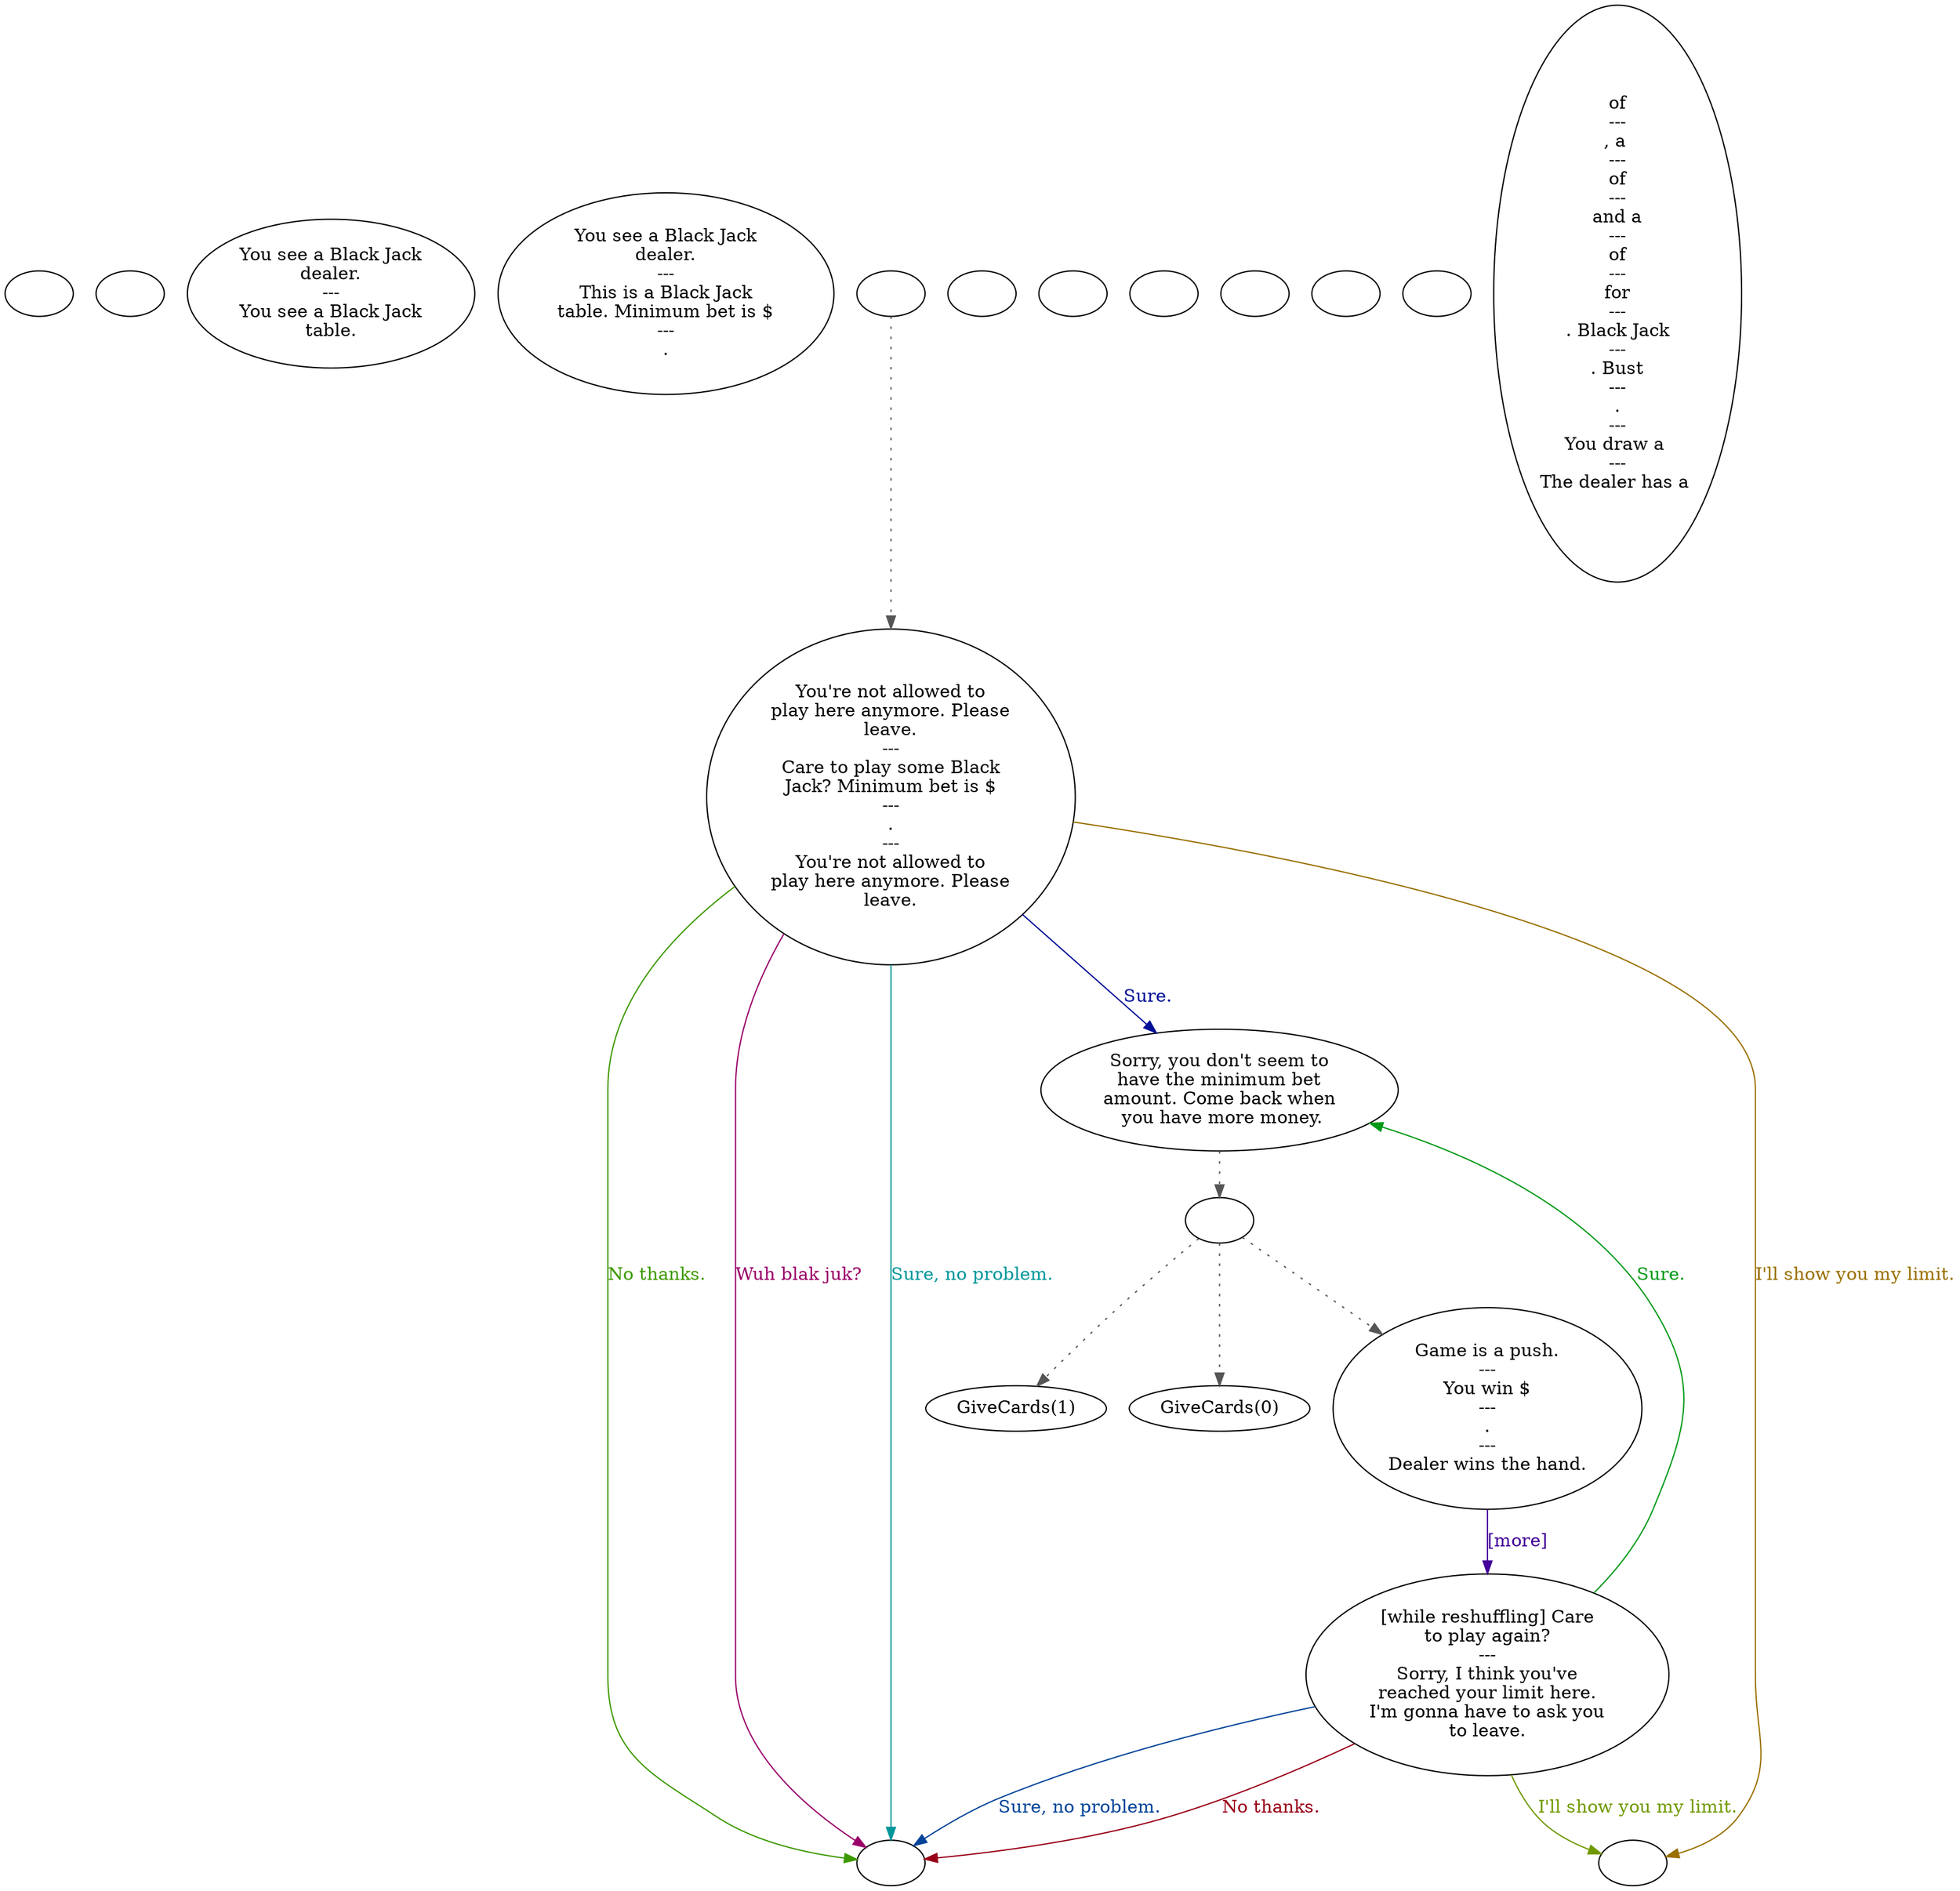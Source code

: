 digraph ziBlkJck {
  "checkPartyMembersNearDoor" [style=filled       fillcolor="#FFFFFF"       color="#000000"]
  "checkPartyMembersNearDoor" [label=""]
  "start" [style=filled       fillcolor="#FFFFFF"       color="#000000"]
  "start" [label=""]
  "look_at_p_proc" [style=filled       fillcolor="#FFFFFF"       color="#000000"]
  "look_at_p_proc" [label="You see a Black Jack\ndealer.\n---\nYou see a Black Jack\ntable."]
  "description_p_proc" [style=filled       fillcolor="#FFFFFF"       color="#000000"]
  "description_p_proc" [label="You see a Black Jack\ndealer.\n---\nThis is a Black Jack\ntable. Minimum bet is $\n---\n."]
  "talk_p_proc" [style=filled       fillcolor="#FFFFFF"       color="#000000"]
  "talk_p_proc" -> "Node000" [style=dotted color="#555555"]
  "talk_p_proc" [label=""]
  "pickup_p_proc" [style=filled       fillcolor="#FFFFFF"       color="#000000"]
  "pickup_p_proc" [label=""]
  "timed_event_p_proc" [style=filled       fillcolor="#FFFFFF"       color="#000000"]
  "timed_event_p_proc" [label=""]
  "Node000" [style=filled       fillcolor="#FFFFFF"       color="#000000"]
  "Node000" [label="You're not allowed to\nplay here anymore. Please\nleave.\n---\nCare to play some Black\nJack? Minimum bet is $\n---\n.\n---\nYou're not allowed to\nplay here anymore. Please\nleave."]
  "Node000" -> "Node001" [label="Sure." color="#001099" fontcolor="#001099"]
  "Node000" -> "Node999" [label="No thanks." color="#3D9900" fontcolor="#3D9900"]
  "Node000" -> "Node999" [label="Wuh blak juk?" color="#990069" fontcolor="#990069"]
  "Node000" -> "Node999" [label="Sure, no problem." color="#009699" fontcolor="#009699"]
  "Node000" -> "Node998" [label="I'll show you my limit." color="#996F00" fontcolor="#996F00"]
  "Node001" [style=filled       fillcolor="#FFFFFF"       color="#000000"]
  "Node001" -> "Node002" [style=dotted color="#555555"]
  "Node001" [label="Sorry, you don't seem to\nhave the minimum bet\namount. Come back when\n you have more money."]
  "Node002" [style=filled       fillcolor="#FFFFFF"       color="#000000"]
  "Node002" -> "GiveCards(0)" [style=dotted color="#555555"]
  "Node002" -> "GiveCards(1)" [style=dotted color="#555555"]
  "Node002" -> "Node005" [style=dotted color="#555555"]
  "Node002" [label=""]
  "Node005" [style=filled       fillcolor="#FFFFFF"       color="#000000"]
  "Node005" [label="Game is a push.\n---\nYou win $\n---\n.\n---\nDealer wins the hand."]
  "Node005" -> "Node006" [label="[more]" color="#430099" fontcolor="#430099"]
  "Node006" [style=filled       fillcolor="#FFFFFF"       color="#000000"]
  "Node006" [label="[while reshuffling] Care\nto play again?\n---\nSorry, I think you've\nreached your limit here.\nI'm gonna have to ask you\nto leave."]
  "Node006" -> "Node001" [label="Sure." color="#009916" fontcolor="#009916"]
  "Node006" -> "Node999" [label="No thanks." color="#990017" fontcolor="#990017"]
  "Node006" -> "Node999" [label="Sure, no problem." color="#004399" fontcolor="#004399"]
  "Node006" -> "Node998" [label="I'll show you my limit." color="#709900" fontcolor="#709900"]
  "DrawCard" [style=filled       fillcolor="#FFFFFF"       color="#000000"]
  "DrawCard" [label=""]
  "GetCardValue" [style=filled       fillcolor="#FFFFFF"       color="#000000"]
  "GetCardValue" [label=""]
  "TotalCards" [style=filled       fillcolor="#FFFFFF"       color="#000000"]
  "TotalCards" [label=""]
  "GiveCards" [style=filled       fillcolor="#FFFFFF"       color="#000000"]
  "GiveCards" [label=""]
  "Node999" [style=filled       fillcolor="#FFFFFF"       color="#000000"]
  "Node999" [label=""]
  "Node998" [style=filled       fillcolor="#FFFFFF"       color="#000000"]
  "Node998" [label=""]
  "PrintDrawCardMessages" [style=filled       fillcolor="#FFFFFF"       color="#000000"]
  "PrintDrawCardMessages" [label=" of \n---\n, a \n---\n of \n---\n and a \n---\n of \n---\n for \n---\n. Black Jack\n---\n. Bust\n---\n.\n---\nYou draw a \n---\nThe dealer has a "]
}